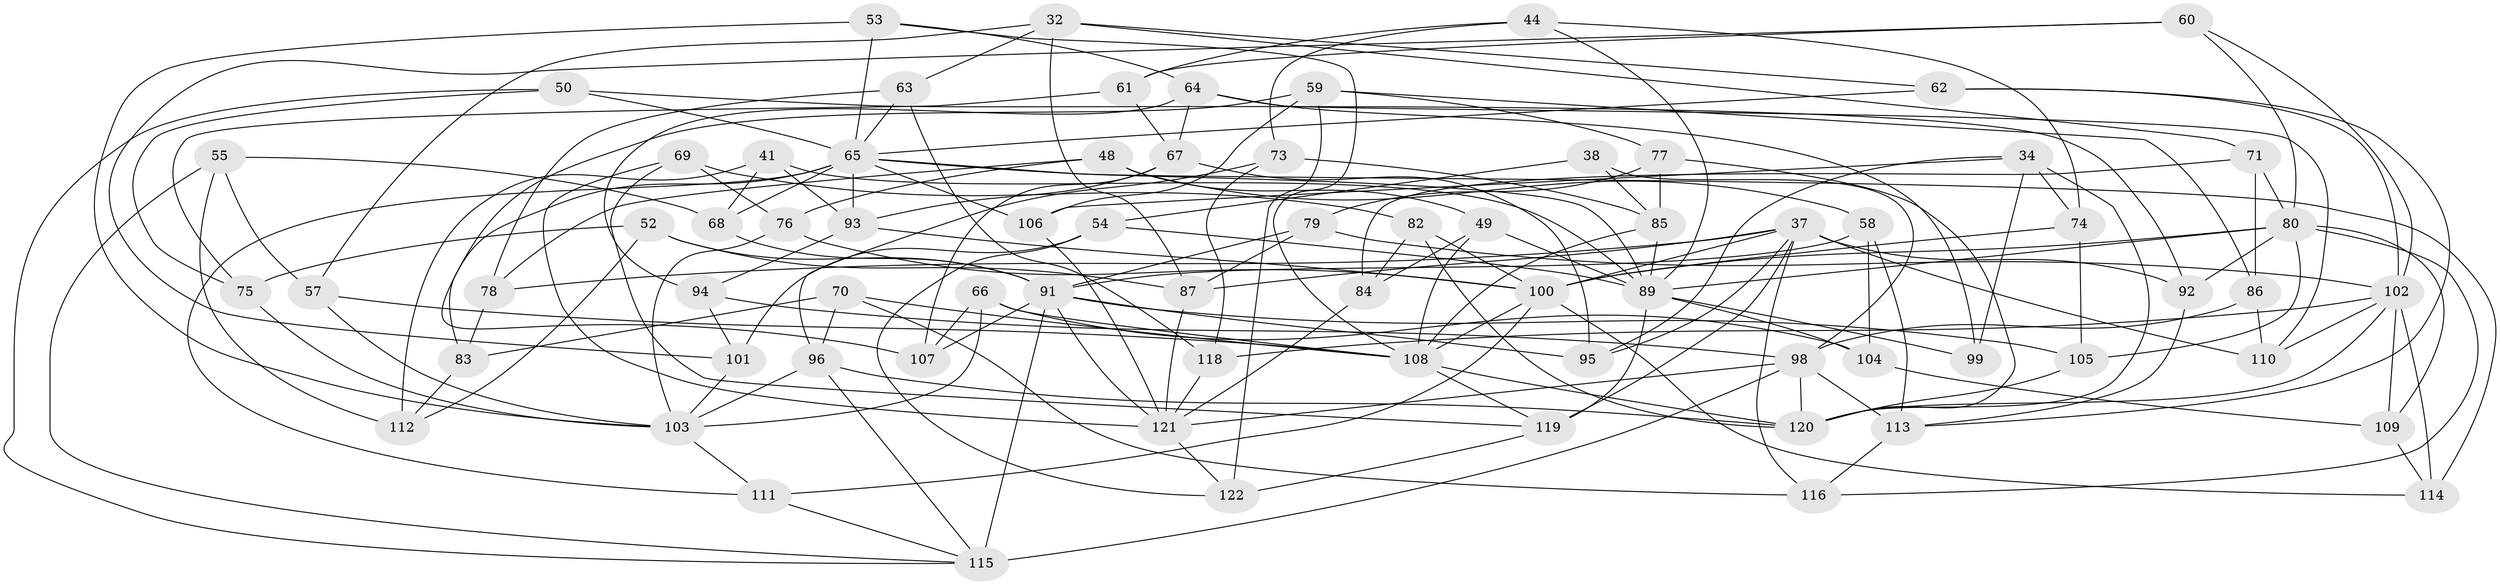 // original degree distribution, {4: 1.0}
// Generated by graph-tools (version 1.1) at 2025/02/03/04/25 22:02:48]
// undirected, 73 vertices, 179 edges
graph export_dot {
graph [start="1"]
  node [color=gray90,style=filled];
  32 [super="+2"];
  34 [super="+33"];
  37 [super="+19"];
  38;
  41;
  44;
  48;
  49;
  50;
  52;
  53;
  54;
  55;
  57;
  58;
  59 [super="+40"];
  60;
  61;
  62;
  63;
  64 [super="+35"];
  65 [super="+4+45+24+28"];
  66;
  67 [super="+47"];
  68;
  69;
  70;
  71;
  73;
  74;
  75;
  76;
  77 [super="+20"];
  78;
  79;
  80 [super="+46"];
  82;
  83;
  84;
  85 [super="+25"];
  86;
  87 [super="+16"];
  89 [super="+3+10+27"];
  91 [super="+88"];
  92;
  93 [super="+29"];
  94;
  95;
  96 [super="+51"];
  98 [super="+15+31"];
  99;
  100 [super="+81"];
  101;
  102 [super="+36+43"];
  103 [super="+56"];
  104;
  105;
  106;
  107;
  108 [super="+12+11"];
  109;
  110;
  111;
  112;
  113 [super="+17"];
  114;
  115 [super="+30+97"];
  116 [super="+90"];
  118;
  119 [super="+23"];
  120 [super="+6+39"];
  121 [super="+22+117"];
  122;
  32 -- 62;
  32 -- 57;
  32 -- 63;
  32 -- 71;
  32 -- 87 [weight=2];
  34 -- 106;
  34 -- 99 [weight=2];
  34 -- 74;
  34 -- 95;
  34 -- 120;
  37 -- 119 [weight=2];
  37 -- 92;
  37 -- 116 [weight=2];
  37 -- 100;
  37 -- 78;
  37 -- 110;
  37 -- 87;
  37 -- 95;
  38 -- 85 [weight=2];
  38 -- 98;
  38 -- 54;
  41 -- 68;
  41 -- 112;
  41 -- 93;
  41 -- 89;
  44 -- 61;
  44 -- 73;
  44 -- 74;
  44 -- 89;
  48 -- 58;
  48 -- 49;
  48 -- 76;
  48 -- 78;
  49 -- 84;
  49 -- 89;
  49 -- 108;
  50 -- 92;
  50 -- 75;
  50 -- 65;
  50 -- 115;
  52 -- 75;
  52 -- 112;
  52 -- 87;
  52 -- 91;
  53 -- 103;
  53 -- 64;
  53 -- 65;
  53 -- 108;
  54 -- 101;
  54 -- 89;
  54 -- 122;
  55 -- 68;
  55 -- 115;
  55 -- 112;
  55 -- 57;
  57 -- 108;
  57 -- 103;
  58 -- 104;
  58 -- 113;
  58 -- 91;
  59 -- 107;
  59 -- 86;
  59 -- 77 [weight=2];
  59 -- 106;
  59 -- 122;
  60 -- 61;
  60 -- 101;
  60 -- 80;
  60 -- 102;
  61 -- 75;
  61 -- 67;
  62 -- 102;
  62 -- 113;
  62 -- 65;
  63 -- 78;
  63 -- 118;
  63 -- 65;
  64 -- 94;
  64 -- 67 [weight=2];
  64 -- 99;
  64 -- 110;
  65 -- 114;
  65 -- 89;
  65 -- 111;
  65 -- 68;
  65 -- 106;
  65 -- 83;
  65 -- 93 [weight=2];
  66 -- 104;
  66 -- 103;
  66 -- 107;
  66 -- 108;
  67 -- 107;
  67 -- 93;
  67 -- 95;
  68 -- 91;
  69 -- 76;
  69 -- 121;
  69 -- 82;
  69 -- 119;
  70 -- 116;
  70 -- 96;
  70 -- 83;
  70 -- 108;
  71 -- 84;
  71 -- 80;
  71 -- 86;
  73 -- 96;
  73 -- 118;
  73 -- 85;
  74 -- 105;
  74 -- 100;
  75 -- 103;
  76 -- 100;
  76 -- 103;
  77 -- 120 [weight=2];
  77 -- 85;
  77 -- 79;
  78 -- 83;
  79 -- 91;
  79 -- 87;
  79 -- 102;
  80 -- 109;
  80 -- 100;
  80 -- 89;
  80 -- 116;
  80 -- 105;
  80 -- 92;
  82 -- 84;
  82 -- 120;
  82 -- 100;
  83 -- 112;
  84 -- 121;
  85 -- 89;
  85 -- 108;
  86 -- 110;
  86 -- 98;
  87 -- 121;
  89 -- 104;
  89 -- 99;
  89 -- 119;
  91 -- 107;
  91 -- 115 [weight=2];
  91 -- 105;
  91 -- 121;
  91 -- 95;
  92 -- 113;
  93 -- 94;
  93 -- 100;
  94 -- 98;
  94 -- 101;
  96 -- 120 [weight=2];
  96 -- 115;
  96 -- 103;
  98 -- 120;
  98 -- 113;
  98 -- 121;
  98 -- 115 [weight=2];
  100 -- 108 [weight=2];
  100 -- 111;
  100 -- 114;
  101 -- 103;
  102 -- 110;
  102 -- 109;
  102 -- 118;
  102 -- 120;
  102 -- 114;
  103 -- 111;
  104 -- 109;
  105 -- 120;
  106 -- 121;
  108 -- 120 [weight=3];
  108 -- 119;
  109 -- 114;
  111 -- 115;
  113 -- 116 [weight=2];
  118 -- 121;
  119 -- 122;
  121 -- 122;
}
